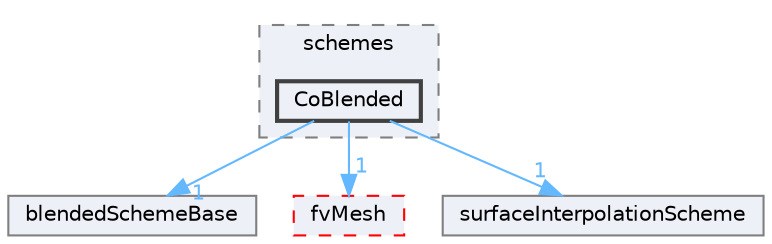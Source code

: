 digraph "src/finiteVolume/interpolation/surfaceInterpolation/schemes/CoBlended"
{
 // LATEX_PDF_SIZE
  bgcolor="transparent";
  edge [fontname=Helvetica,fontsize=10,labelfontname=Helvetica,labelfontsize=10];
  node [fontname=Helvetica,fontsize=10,shape=box,height=0.2,width=0.4];
  compound=true
  subgraph clusterdir_deb7d71175aa940c147966c547ebcb7e {
    graph [ bgcolor="#edf0f7", pencolor="grey50", label="schemes", fontname=Helvetica,fontsize=10 style="filled,dashed", URL="dir_deb7d71175aa940c147966c547ebcb7e.html",tooltip=""]
  dir_8ee8580f0707fe23d178d2597733a86f [label="CoBlended", fillcolor="#edf0f7", color="grey25", style="filled,bold", URL="dir_8ee8580f0707fe23d178d2597733a86f.html",tooltip=""];
  }
  dir_12a067b830ecef67be6217f1ffe5344c [label="blendedSchemeBase", fillcolor="#edf0f7", color="grey50", style="filled", URL="dir_12a067b830ecef67be6217f1ffe5344c.html",tooltip=""];
  dir_c382fa095c9c33d8673c0dd60aaef275 [label="fvMesh", fillcolor="#edf0f7", color="red", style="filled,dashed", URL="dir_c382fa095c9c33d8673c0dd60aaef275.html",tooltip=""];
  dir_19d3b1afd53ea5e65e1bc53b79dacb85 [label="surfaceInterpolationScheme", fillcolor="#edf0f7", color="grey50", style="filled", URL="dir_19d3b1afd53ea5e65e1bc53b79dacb85.html",tooltip=""];
  dir_8ee8580f0707fe23d178d2597733a86f->dir_12a067b830ecef67be6217f1ffe5344c [headlabel="1", labeldistance=1.5 headhref="dir_000520_000291.html" href="dir_000520_000291.html" color="steelblue1" fontcolor="steelblue1"];
  dir_8ee8580f0707fe23d178d2597733a86f->dir_19d3b1afd53ea5e65e1bc53b79dacb85 [headlabel="1", labeldistance=1.5 headhref="dir_000520_003849.html" href="dir_000520_003849.html" color="steelblue1" fontcolor="steelblue1"];
  dir_8ee8580f0707fe23d178d2597733a86f->dir_c382fa095c9c33d8673c0dd60aaef275 [headlabel="1", labeldistance=1.5 headhref="dir_000520_001544.html" href="dir_000520_001544.html" color="steelblue1" fontcolor="steelblue1"];
}
